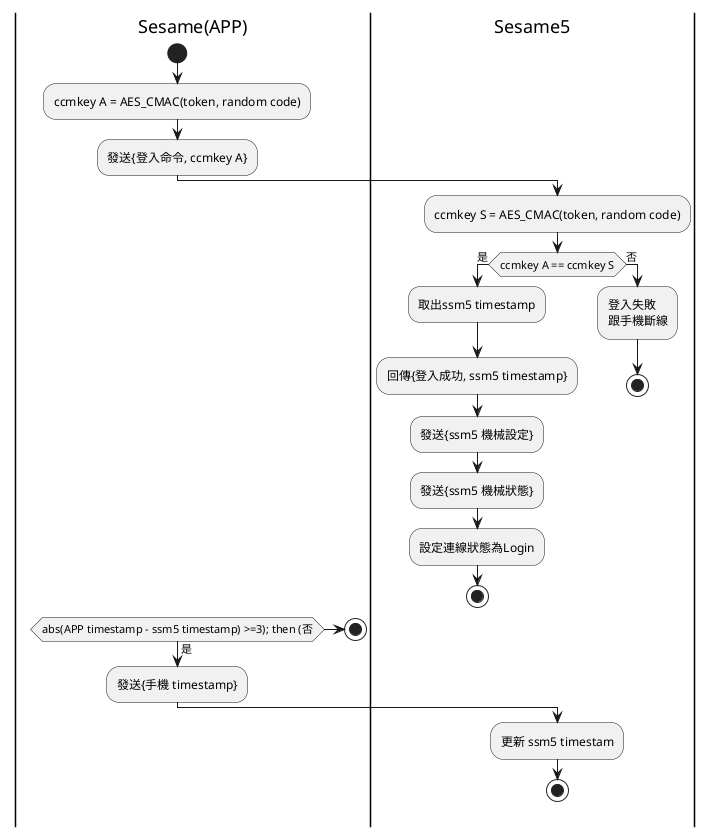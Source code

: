 @startuml
|Sesame(APP)|
start 
:ccmkey A = AES_CMAC(token, random code);
:發送{登入命令, ccmkey A};
|Sesame5|
:ccmkey S = AES_CMAC(token, random code);

if(ccmkey A == ccmkey S) then (是)
  :取出ssm5 timestamp;
  :回傳{登入成功, ssm5 timestamp};
  :發送{ssm5 機械設定};
  :發送{ssm5 機械狀態};
  :設定連線狀態為Login;  
  stop
else (否)
  :登入失敗
  跟手機斷線;
  stop
endif


|Sesame(APP)|
if(abs(APP timestamp – ssm5 timestamp) >=3); then (否)
  stop
else(是)
  :發送{手機 timestamp};
  |Sesame5|
  :更新 ssm5 timestam;
  stop
endif

@enduml
